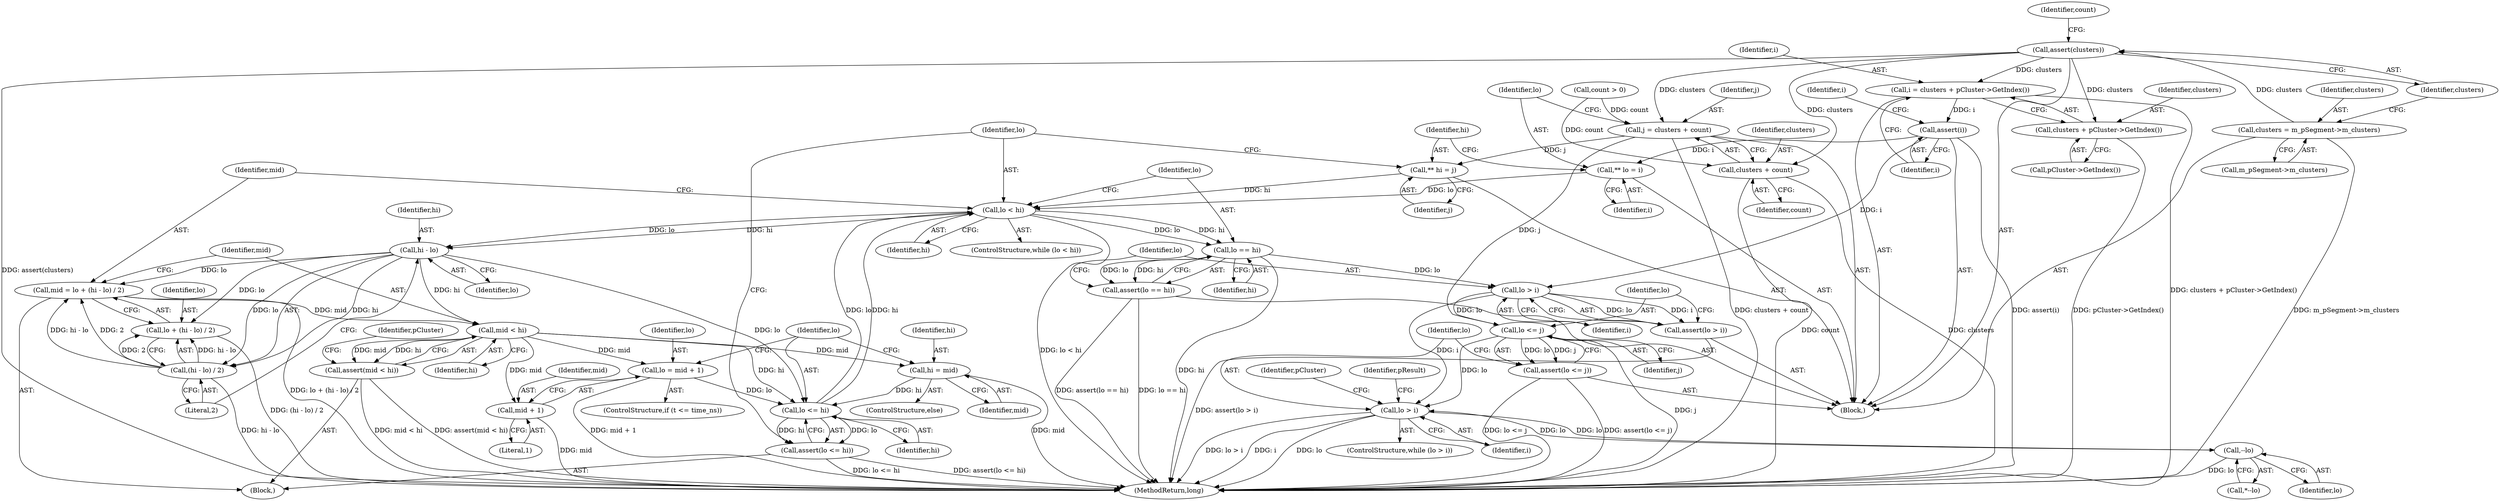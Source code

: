 digraph "0_Android_04839626ed859623901ebd3a5fd483982186b59d_197@API" {
"1000146" [label="(Call,assert(clusters))"];
"1000141" [label="(Call,clusters = m_pSegment->m_clusters)"];
"1000156" [label="(Call,i = clusters + pCluster->GetIndex())"];
"1000161" [label="(Call,assert(i))"];
"1000178" [label="(Call,** lo = i)"];
"1000186" [label="(Call,lo < hi)"];
"1000195" [label="(Call,hi - lo)"];
"1000190" [label="(Call,mid = lo + (hi - lo) / 2)"];
"1000200" [label="(Call,mid < hi)"];
"1000199" [label="(Call,assert(mid < hi))"];
"1000221" [label="(Call,lo = mid + 1)"];
"1000231" [label="(Call,lo <= hi)"];
"1000230" [label="(Call,assert(lo <= hi))"];
"1000223" [label="(Call,mid + 1)"];
"1000227" [label="(Call,hi = mid)"];
"1000192" [label="(Call,lo + (hi - lo) / 2)"];
"1000194" [label="(Call,(hi - lo) / 2)"];
"1000235" [label="(Call,lo == hi)"];
"1000234" [label="(Call,assert(lo == hi))"];
"1000239" [label="(Call,lo > i)"];
"1000238" [label="(Call,assert(lo > i))"];
"1000243" [label="(Call,lo <= j)"];
"1000242" [label="(Call,assert(lo <= j))"];
"1000247" [label="(Call,lo > i)"];
"1000254" [label="(Call,--lo)"];
"1000158" [label="(Call,clusters + pCluster->GetIndex())"];
"1000172" [label="(Call,j = clusters + count)"];
"1000182" [label="(Call,** hi = j)"];
"1000174" [label="(Call,clusters + count)"];
"1000182" [label="(Call,** hi = j)"];
"1000166" [label="(Identifier,i)"];
"1000197" [label="(Identifier,lo)"];
"1000242" [label="(Call,assert(lo <= j))"];
"1000188" [label="(Identifier,hi)"];
"1000175" [label="(Identifier,clusters)"];
"1000198" [label="(Literal,2)"];
"1000196" [label="(Identifier,hi)"];
"1000224" [label="(Identifier,mid)"];
"1000243" [label="(Call,lo <= j)"];
"1000247" [label="(Call,lo > i)"];
"1000221" [label="(Call,lo = mid + 1)"];
"1000246" [label="(ControlStructure,while (lo > i))"];
"1000186" [label="(Call,lo < hi)"];
"1000191" [label="(Identifier,mid)"];
"1000232" [label="(Identifier,lo)"];
"1000143" [label="(Call,m_pSegment->m_clusters)"];
"1000194" [label="(Call,(hi - lo) / 2)"];
"1000223" [label="(Call,mid + 1)"];
"1000252" [label="(Identifier,pCluster)"];
"1000222" [label="(Identifier,lo)"];
"1000249" [label="(Identifier,i)"];
"1000180" [label="(Identifier,i)"];
"1000157" [label="(Identifier,i)"];
"1000225" [label="(Literal,1)"];
"1000248" [label="(Identifier,lo)"];
"1000141" [label="(Call,clusters = m_pSegment->m_clusters)"];
"1000204" [label="(Identifier,pCluster)"];
"1000189" [label="(Block,)"];
"1000190" [label="(Call,mid = lo + (hi - lo) / 2)"];
"1000161" [label="(Call,assert(i))"];
"1000156" [label="(Call,i = clusters + pCluster->GetIndex())"];
"1000142" [label="(Identifier,clusters)"];
"1000184" [label="(Identifier,j)"];
"1000147" [label="(Identifier,clusters)"];
"1000160" [label="(Call,pCluster->GetIndex())"];
"1000200" [label="(Call,mid < hi)"];
"1000230" [label="(Call,assert(lo <= hi))"];
"1000146" [label="(Call,assert(clusters))"];
"1000183" [label="(Identifier,hi)"];
"1000237" [label="(Identifier,hi)"];
"1000178" [label="(Call,** lo = i)"];
"1000217" [label="(ControlStructure,if (t <= time_ns))"];
"1000229" [label="(Identifier,mid)"];
"1000240" [label="(Identifier,lo)"];
"1000245" [label="(Identifier,j)"];
"1000153" [label="(Call,count > 0)"];
"1000159" [label="(Identifier,clusters)"];
"1000187" [label="(Identifier,lo)"];
"1000162" [label="(Identifier,i)"];
"1000255" [label="(Identifier,lo)"];
"1000235" [label="(Call,lo == hi)"];
"1000106" [label="(Block,)"];
"1000228" [label="(Identifier,hi)"];
"1000202" [label="(Identifier,hi)"];
"1000233" [label="(Identifier,hi)"];
"1000241" [label="(Identifier,i)"];
"1000244" [label="(Identifier,lo)"];
"1000253" [label="(Call,*--lo)"];
"1000195" [label="(Call,hi - lo)"];
"1000238" [label="(Call,assert(lo > i))"];
"1000201" [label="(Identifier,mid)"];
"1000179" [label="(Identifier,lo)"];
"1000226" [label="(ControlStructure,else)"];
"1000176" [label="(Identifier,count)"];
"1000280" [label="(MethodReturn,long)"];
"1000174" [label="(Call,clusters + count)"];
"1000192" [label="(Call,lo + (hi - lo) / 2)"];
"1000231" [label="(Call,lo <= hi)"];
"1000276" [label="(Identifier,pResult)"];
"1000173" [label="(Identifier,j)"];
"1000234" [label="(Call,assert(lo == hi))"];
"1000150" [label="(Identifier,count)"];
"1000158" [label="(Call,clusters + pCluster->GetIndex())"];
"1000172" [label="(Call,j = clusters + count)"];
"1000185" [label="(ControlStructure,while (lo < hi))"];
"1000199" [label="(Call,assert(mid < hi))"];
"1000236" [label="(Identifier,lo)"];
"1000193" [label="(Identifier,lo)"];
"1000239" [label="(Call,lo > i)"];
"1000227" [label="(Call,hi = mid)"];
"1000254" [label="(Call,--lo)"];
"1000146" -> "1000106"  [label="AST: "];
"1000146" -> "1000147"  [label="CFG: "];
"1000147" -> "1000146"  [label="AST: "];
"1000150" -> "1000146"  [label="CFG: "];
"1000146" -> "1000280"  [label="DDG: assert(clusters)"];
"1000141" -> "1000146"  [label="DDG: clusters"];
"1000146" -> "1000156"  [label="DDG: clusters"];
"1000146" -> "1000158"  [label="DDG: clusters"];
"1000146" -> "1000172"  [label="DDG: clusters"];
"1000146" -> "1000174"  [label="DDG: clusters"];
"1000141" -> "1000106"  [label="AST: "];
"1000141" -> "1000143"  [label="CFG: "];
"1000142" -> "1000141"  [label="AST: "];
"1000143" -> "1000141"  [label="AST: "];
"1000147" -> "1000141"  [label="CFG: "];
"1000141" -> "1000280"  [label="DDG: m_pSegment->m_clusters"];
"1000156" -> "1000106"  [label="AST: "];
"1000156" -> "1000158"  [label="CFG: "];
"1000157" -> "1000156"  [label="AST: "];
"1000158" -> "1000156"  [label="AST: "];
"1000162" -> "1000156"  [label="CFG: "];
"1000156" -> "1000280"  [label="DDG: clusters + pCluster->GetIndex()"];
"1000156" -> "1000161"  [label="DDG: i"];
"1000161" -> "1000106"  [label="AST: "];
"1000161" -> "1000162"  [label="CFG: "];
"1000162" -> "1000161"  [label="AST: "];
"1000166" -> "1000161"  [label="CFG: "];
"1000161" -> "1000280"  [label="DDG: assert(i)"];
"1000161" -> "1000178"  [label="DDG: i"];
"1000161" -> "1000239"  [label="DDG: i"];
"1000178" -> "1000106"  [label="AST: "];
"1000178" -> "1000180"  [label="CFG: "];
"1000179" -> "1000178"  [label="AST: "];
"1000180" -> "1000178"  [label="AST: "];
"1000183" -> "1000178"  [label="CFG: "];
"1000178" -> "1000186"  [label="DDG: lo"];
"1000186" -> "1000185"  [label="AST: "];
"1000186" -> "1000188"  [label="CFG: "];
"1000187" -> "1000186"  [label="AST: "];
"1000188" -> "1000186"  [label="AST: "];
"1000191" -> "1000186"  [label="CFG: "];
"1000236" -> "1000186"  [label="CFG: "];
"1000186" -> "1000280"  [label="DDG: lo < hi"];
"1000231" -> "1000186"  [label="DDG: lo"];
"1000231" -> "1000186"  [label="DDG: hi"];
"1000182" -> "1000186"  [label="DDG: hi"];
"1000186" -> "1000195"  [label="DDG: hi"];
"1000186" -> "1000195"  [label="DDG: lo"];
"1000186" -> "1000235"  [label="DDG: lo"];
"1000186" -> "1000235"  [label="DDG: hi"];
"1000195" -> "1000194"  [label="AST: "];
"1000195" -> "1000197"  [label="CFG: "];
"1000196" -> "1000195"  [label="AST: "];
"1000197" -> "1000195"  [label="AST: "];
"1000198" -> "1000195"  [label="CFG: "];
"1000195" -> "1000190"  [label="DDG: lo"];
"1000195" -> "1000192"  [label="DDG: lo"];
"1000195" -> "1000194"  [label="DDG: hi"];
"1000195" -> "1000194"  [label="DDG: lo"];
"1000195" -> "1000200"  [label="DDG: hi"];
"1000195" -> "1000231"  [label="DDG: lo"];
"1000190" -> "1000189"  [label="AST: "];
"1000190" -> "1000192"  [label="CFG: "];
"1000191" -> "1000190"  [label="AST: "];
"1000192" -> "1000190"  [label="AST: "];
"1000201" -> "1000190"  [label="CFG: "];
"1000190" -> "1000280"  [label="DDG: lo + (hi - lo) / 2"];
"1000194" -> "1000190"  [label="DDG: hi - lo"];
"1000194" -> "1000190"  [label="DDG: 2"];
"1000190" -> "1000200"  [label="DDG: mid"];
"1000200" -> "1000199"  [label="AST: "];
"1000200" -> "1000202"  [label="CFG: "];
"1000201" -> "1000200"  [label="AST: "];
"1000202" -> "1000200"  [label="AST: "];
"1000199" -> "1000200"  [label="CFG: "];
"1000200" -> "1000199"  [label="DDG: mid"];
"1000200" -> "1000199"  [label="DDG: hi"];
"1000200" -> "1000221"  [label="DDG: mid"];
"1000200" -> "1000223"  [label="DDG: mid"];
"1000200" -> "1000227"  [label="DDG: mid"];
"1000200" -> "1000231"  [label="DDG: hi"];
"1000199" -> "1000189"  [label="AST: "];
"1000204" -> "1000199"  [label="CFG: "];
"1000199" -> "1000280"  [label="DDG: assert(mid < hi)"];
"1000199" -> "1000280"  [label="DDG: mid < hi"];
"1000221" -> "1000217"  [label="AST: "];
"1000221" -> "1000223"  [label="CFG: "];
"1000222" -> "1000221"  [label="AST: "];
"1000223" -> "1000221"  [label="AST: "];
"1000232" -> "1000221"  [label="CFG: "];
"1000221" -> "1000280"  [label="DDG: mid + 1"];
"1000221" -> "1000231"  [label="DDG: lo"];
"1000231" -> "1000230"  [label="AST: "];
"1000231" -> "1000233"  [label="CFG: "];
"1000232" -> "1000231"  [label="AST: "];
"1000233" -> "1000231"  [label="AST: "];
"1000230" -> "1000231"  [label="CFG: "];
"1000231" -> "1000230"  [label="DDG: lo"];
"1000231" -> "1000230"  [label="DDG: hi"];
"1000227" -> "1000231"  [label="DDG: hi"];
"1000230" -> "1000189"  [label="AST: "];
"1000187" -> "1000230"  [label="CFG: "];
"1000230" -> "1000280"  [label="DDG: lo <= hi"];
"1000230" -> "1000280"  [label="DDG: assert(lo <= hi)"];
"1000223" -> "1000225"  [label="CFG: "];
"1000224" -> "1000223"  [label="AST: "];
"1000225" -> "1000223"  [label="AST: "];
"1000223" -> "1000280"  [label="DDG: mid"];
"1000227" -> "1000226"  [label="AST: "];
"1000227" -> "1000229"  [label="CFG: "];
"1000228" -> "1000227"  [label="AST: "];
"1000229" -> "1000227"  [label="AST: "];
"1000232" -> "1000227"  [label="CFG: "];
"1000227" -> "1000280"  [label="DDG: mid"];
"1000192" -> "1000194"  [label="CFG: "];
"1000193" -> "1000192"  [label="AST: "];
"1000194" -> "1000192"  [label="AST: "];
"1000192" -> "1000280"  [label="DDG: (hi - lo) / 2"];
"1000194" -> "1000192"  [label="DDG: hi - lo"];
"1000194" -> "1000192"  [label="DDG: 2"];
"1000194" -> "1000198"  [label="CFG: "];
"1000198" -> "1000194"  [label="AST: "];
"1000194" -> "1000280"  [label="DDG: hi - lo"];
"1000235" -> "1000234"  [label="AST: "];
"1000235" -> "1000237"  [label="CFG: "];
"1000236" -> "1000235"  [label="AST: "];
"1000237" -> "1000235"  [label="AST: "];
"1000234" -> "1000235"  [label="CFG: "];
"1000235" -> "1000280"  [label="DDG: hi"];
"1000235" -> "1000234"  [label="DDG: lo"];
"1000235" -> "1000234"  [label="DDG: hi"];
"1000235" -> "1000239"  [label="DDG: lo"];
"1000234" -> "1000106"  [label="AST: "];
"1000240" -> "1000234"  [label="CFG: "];
"1000234" -> "1000280"  [label="DDG: lo == hi"];
"1000234" -> "1000280"  [label="DDG: assert(lo == hi)"];
"1000239" -> "1000238"  [label="AST: "];
"1000239" -> "1000241"  [label="CFG: "];
"1000240" -> "1000239"  [label="AST: "];
"1000241" -> "1000239"  [label="AST: "];
"1000238" -> "1000239"  [label="CFG: "];
"1000239" -> "1000238"  [label="DDG: lo"];
"1000239" -> "1000238"  [label="DDG: i"];
"1000239" -> "1000243"  [label="DDG: lo"];
"1000239" -> "1000247"  [label="DDG: i"];
"1000238" -> "1000106"  [label="AST: "];
"1000244" -> "1000238"  [label="CFG: "];
"1000238" -> "1000280"  [label="DDG: assert(lo > i)"];
"1000243" -> "1000242"  [label="AST: "];
"1000243" -> "1000245"  [label="CFG: "];
"1000244" -> "1000243"  [label="AST: "];
"1000245" -> "1000243"  [label="AST: "];
"1000242" -> "1000243"  [label="CFG: "];
"1000243" -> "1000280"  [label="DDG: j"];
"1000243" -> "1000242"  [label="DDG: lo"];
"1000243" -> "1000242"  [label="DDG: j"];
"1000172" -> "1000243"  [label="DDG: j"];
"1000243" -> "1000247"  [label="DDG: lo"];
"1000242" -> "1000106"  [label="AST: "];
"1000248" -> "1000242"  [label="CFG: "];
"1000242" -> "1000280"  [label="DDG: assert(lo <= j)"];
"1000242" -> "1000280"  [label="DDG: lo <= j"];
"1000247" -> "1000246"  [label="AST: "];
"1000247" -> "1000249"  [label="CFG: "];
"1000248" -> "1000247"  [label="AST: "];
"1000249" -> "1000247"  [label="AST: "];
"1000252" -> "1000247"  [label="CFG: "];
"1000276" -> "1000247"  [label="CFG: "];
"1000247" -> "1000280"  [label="DDG: lo"];
"1000247" -> "1000280"  [label="DDG: lo > i"];
"1000247" -> "1000280"  [label="DDG: i"];
"1000254" -> "1000247"  [label="DDG: lo"];
"1000247" -> "1000254"  [label="DDG: lo"];
"1000254" -> "1000253"  [label="AST: "];
"1000254" -> "1000255"  [label="CFG: "];
"1000255" -> "1000254"  [label="AST: "];
"1000253" -> "1000254"  [label="CFG: "];
"1000254" -> "1000280"  [label="DDG: lo"];
"1000158" -> "1000160"  [label="CFG: "];
"1000159" -> "1000158"  [label="AST: "];
"1000160" -> "1000158"  [label="AST: "];
"1000158" -> "1000280"  [label="DDG: pCluster->GetIndex()"];
"1000172" -> "1000106"  [label="AST: "];
"1000172" -> "1000174"  [label="CFG: "];
"1000173" -> "1000172"  [label="AST: "];
"1000174" -> "1000172"  [label="AST: "];
"1000179" -> "1000172"  [label="CFG: "];
"1000172" -> "1000280"  [label="DDG: clusters + count"];
"1000153" -> "1000172"  [label="DDG: count"];
"1000172" -> "1000182"  [label="DDG: j"];
"1000182" -> "1000106"  [label="AST: "];
"1000182" -> "1000184"  [label="CFG: "];
"1000183" -> "1000182"  [label="AST: "];
"1000184" -> "1000182"  [label="AST: "];
"1000187" -> "1000182"  [label="CFG: "];
"1000174" -> "1000176"  [label="CFG: "];
"1000175" -> "1000174"  [label="AST: "];
"1000176" -> "1000174"  [label="AST: "];
"1000174" -> "1000280"  [label="DDG: count"];
"1000174" -> "1000280"  [label="DDG: clusters"];
"1000153" -> "1000174"  [label="DDG: count"];
}
